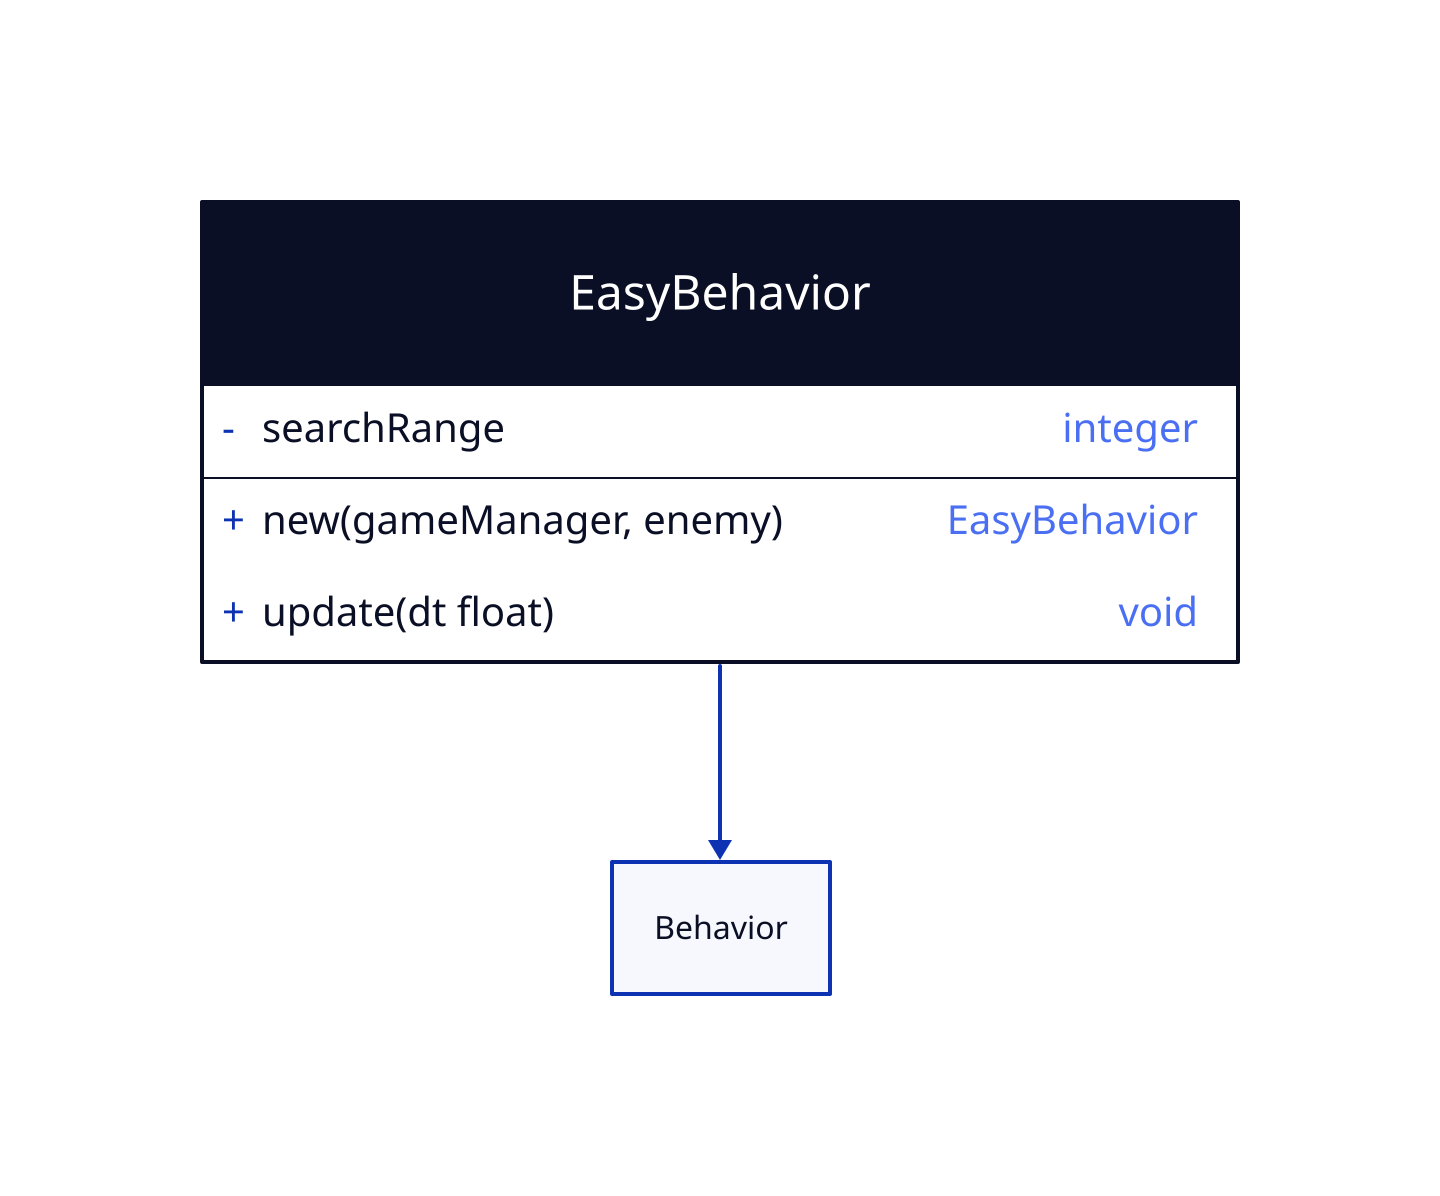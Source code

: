 EasyBehavior: {
  shape: class

  -searchRange: integer

  +new(gameManager, enemy): EasyBehavior

  +update(dt float): void
}

EasyBehavior -> Behavior
